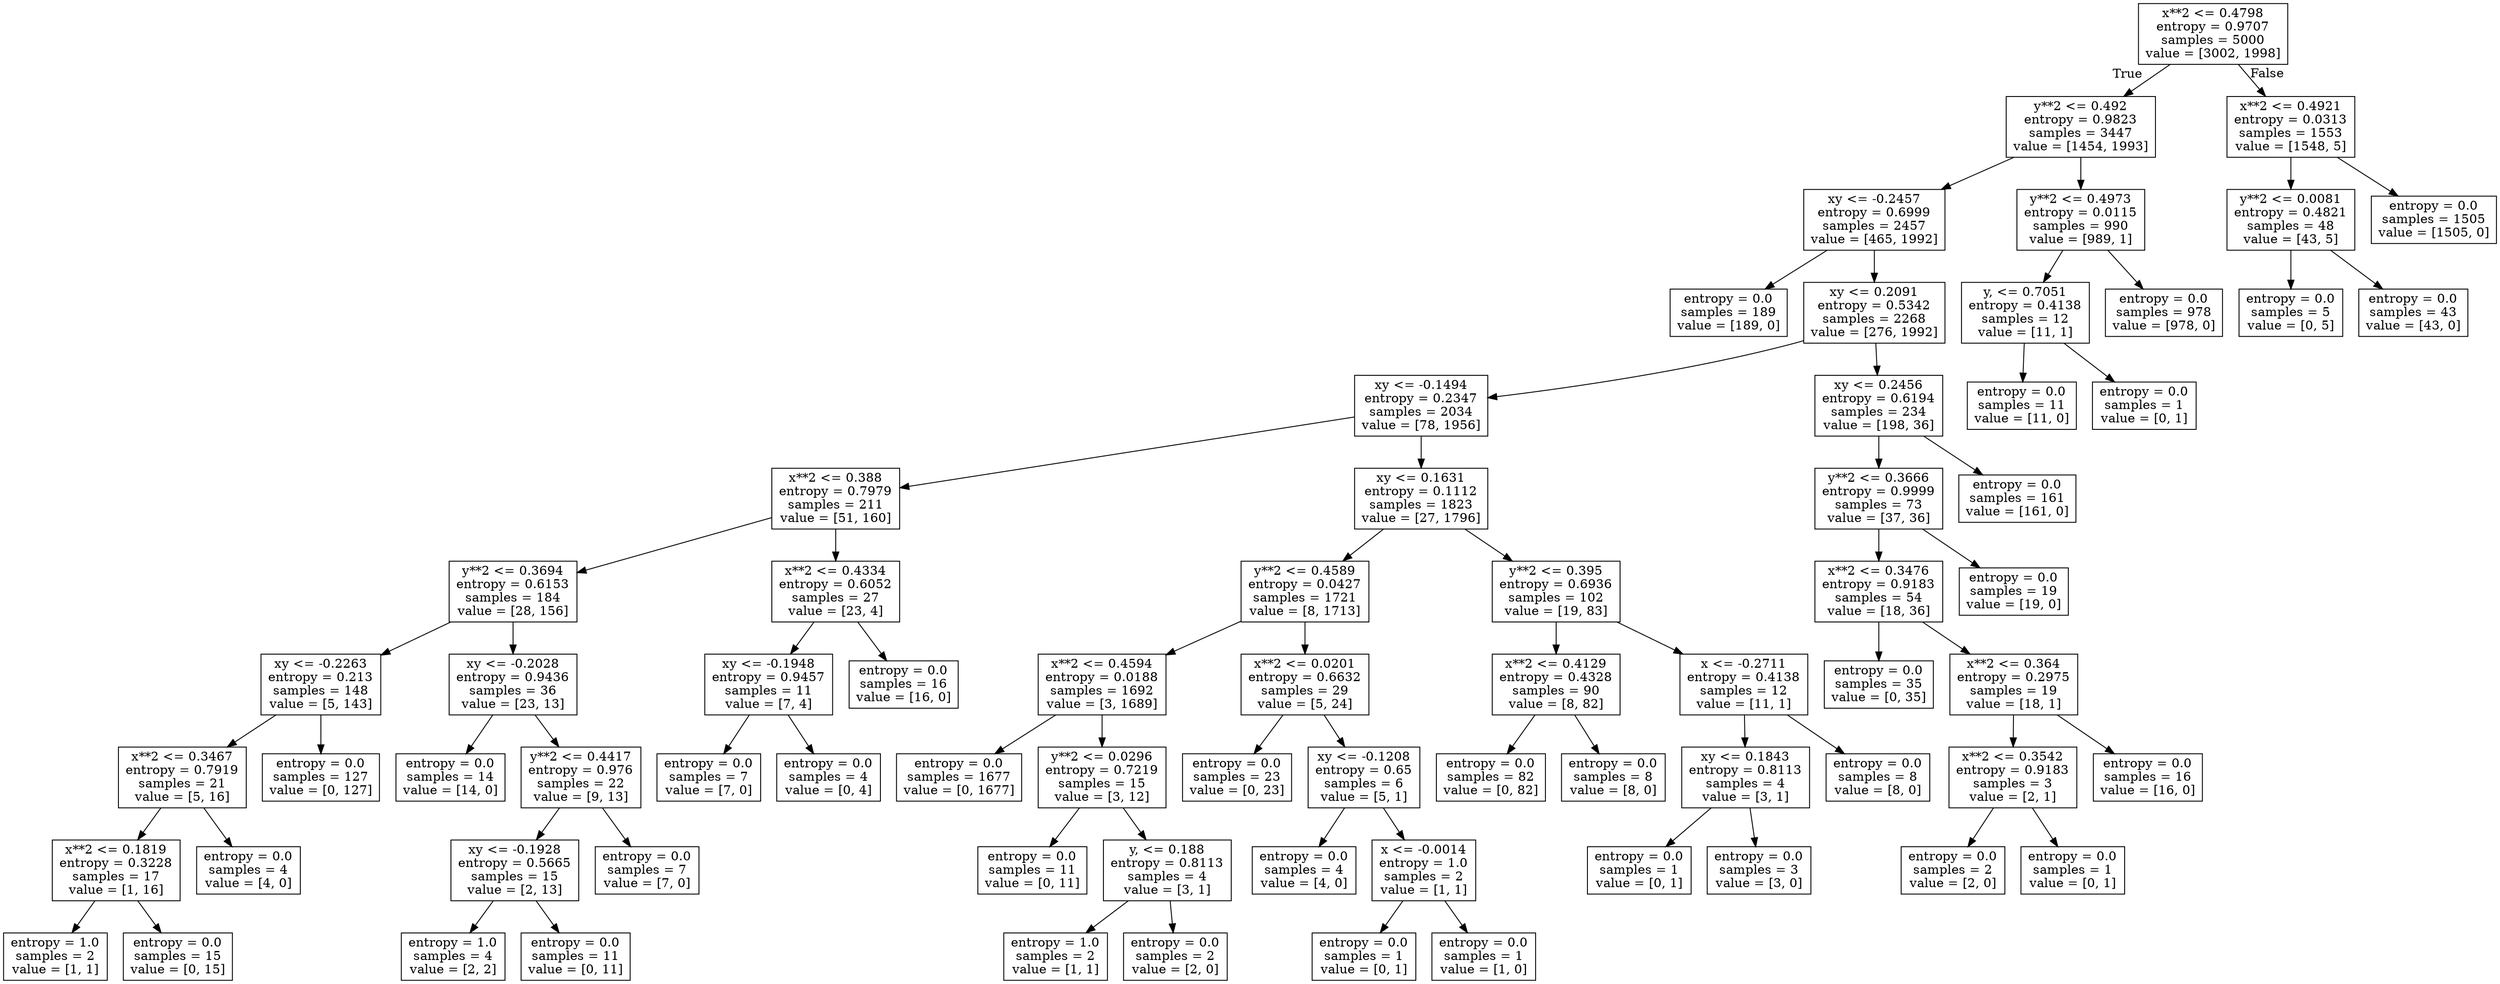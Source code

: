 digraph Tree {
node [shape=box] ;
0 [label="x**2 <= 0.4798\nentropy = 0.9707\nsamples = 5000\nvalue = [3002, 1998]"] ;
1 [label="y**2 <= 0.492\nentropy = 0.9823\nsamples = 3447\nvalue = [1454, 1993]"] ;
0 -> 1 [labeldistance=2.5, labelangle=45, headlabel="True"] ;
2 [label="xy <= -0.2457\nentropy = 0.6999\nsamples = 2457\nvalue = [465, 1992]"] ;
1 -> 2 ;
3 [label="entropy = 0.0\nsamples = 189\nvalue = [189, 0]"] ;
2 -> 3 ;
4 [label="xy <= 0.2091\nentropy = 0.5342\nsamples = 2268\nvalue = [276, 1992]"] ;
2 -> 4 ;
5 [label="xy <= -0.1494\nentropy = 0.2347\nsamples = 2034\nvalue = [78, 1956]"] ;
4 -> 5 ;
6 [label="x**2 <= 0.388\nentropy = 0.7979\nsamples = 211\nvalue = [51, 160]"] ;
5 -> 6 ;
7 [label="y**2 <= 0.3694\nentropy = 0.6153\nsamples = 184\nvalue = [28, 156]"] ;
6 -> 7 ;
8 [label="xy <= -0.2263\nentropy = 0.213\nsamples = 148\nvalue = [5, 143]"] ;
7 -> 8 ;
9 [label="x**2 <= 0.3467\nentropy = 0.7919\nsamples = 21\nvalue = [5, 16]"] ;
8 -> 9 ;
10 [label="x**2 <= 0.1819\nentropy = 0.3228\nsamples = 17\nvalue = [1, 16]"] ;
9 -> 10 ;
11 [label="entropy = 1.0\nsamples = 2\nvalue = [1, 1]"] ;
10 -> 11 ;
12 [label="entropy = 0.0\nsamples = 15\nvalue = [0, 15]"] ;
10 -> 12 ;
13 [label="entropy = 0.0\nsamples = 4\nvalue = [4, 0]"] ;
9 -> 13 ;
14 [label="entropy = 0.0\nsamples = 127\nvalue = [0, 127]"] ;
8 -> 14 ;
15 [label="xy <= -0.2028\nentropy = 0.9436\nsamples = 36\nvalue = [23, 13]"] ;
7 -> 15 ;
16 [label="entropy = 0.0\nsamples = 14\nvalue = [14, 0]"] ;
15 -> 16 ;
17 [label="y**2 <= 0.4417\nentropy = 0.976\nsamples = 22\nvalue = [9, 13]"] ;
15 -> 17 ;
18 [label="xy <= -0.1928\nentropy = 0.5665\nsamples = 15\nvalue = [2, 13]"] ;
17 -> 18 ;
19 [label="entropy = 1.0\nsamples = 4\nvalue = [2, 2]"] ;
18 -> 19 ;
20 [label="entropy = 0.0\nsamples = 11\nvalue = [0, 11]"] ;
18 -> 20 ;
21 [label="entropy = 0.0\nsamples = 7\nvalue = [7, 0]"] ;
17 -> 21 ;
22 [label="x**2 <= 0.4334\nentropy = 0.6052\nsamples = 27\nvalue = [23, 4]"] ;
6 -> 22 ;
23 [label="xy <= -0.1948\nentropy = 0.9457\nsamples = 11\nvalue = [7, 4]"] ;
22 -> 23 ;
24 [label="entropy = 0.0\nsamples = 7\nvalue = [7, 0]"] ;
23 -> 24 ;
25 [label="entropy = 0.0\nsamples = 4\nvalue = [0, 4]"] ;
23 -> 25 ;
26 [label="entropy = 0.0\nsamples = 16\nvalue = [16, 0]"] ;
22 -> 26 ;
27 [label="xy <= 0.1631\nentropy = 0.1112\nsamples = 1823\nvalue = [27, 1796]"] ;
5 -> 27 ;
28 [label="y**2 <= 0.4589\nentropy = 0.0427\nsamples = 1721\nvalue = [8, 1713]"] ;
27 -> 28 ;
29 [label="x**2 <= 0.4594\nentropy = 0.0188\nsamples = 1692\nvalue = [3, 1689]"] ;
28 -> 29 ;
30 [label="entropy = 0.0\nsamples = 1677\nvalue = [0, 1677]"] ;
29 -> 30 ;
31 [label="y**2 <= 0.0296\nentropy = 0.7219\nsamples = 15\nvalue = [3, 12]"] ;
29 -> 31 ;
32 [label="entropy = 0.0\nsamples = 11\nvalue = [0, 11]"] ;
31 -> 32 ;
33 [label="y, <= 0.188\nentropy = 0.8113\nsamples = 4\nvalue = [3, 1]"] ;
31 -> 33 ;
34 [label="entropy = 1.0\nsamples = 2\nvalue = [1, 1]"] ;
33 -> 34 ;
35 [label="entropy = 0.0\nsamples = 2\nvalue = [2, 0]"] ;
33 -> 35 ;
36 [label="x**2 <= 0.0201\nentropy = 0.6632\nsamples = 29\nvalue = [5, 24]"] ;
28 -> 36 ;
37 [label="entropy = 0.0\nsamples = 23\nvalue = [0, 23]"] ;
36 -> 37 ;
38 [label="xy <= -0.1208\nentropy = 0.65\nsamples = 6\nvalue = [5, 1]"] ;
36 -> 38 ;
39 [label="entropy = 0.0\nsamples = 4\nvalue = [4, 0]"] ;
38 -> 39 ;
40 [label="x <= -0.0014\nentropy = 1.0\nsamples = 2\nvalue = [1, 1]"] ;
38 -> 40 ;
41 [label="entropy = 0.0\nsamples = 1\nvalue = [0, 1]"] ;
40 -> 41 ;
42 [label="entropy = 0.0\nsamples = 1\nvalue = [1, 0]"] ;
40 -> 42 ;
43 [label="y**2 <= 0.395\nentropy = 0.6936\nsamples = 102\nvalue = [19, 83]"] ;
27 -> 43 ;
44 [label="x**2 <= 0.4129\nentropy = 0.4328\nsamples = 90\nvalue = [8, 82]"] ;
43 -> 44 ;
45 [label="entropy = 0.0\nsamples = 82\nvalue = [0, 82]"] ;
44 -> 45 ;
46 [label="entropy = 0.0\nsamples = 8\nvalue = [8, 0]"] ;
44 -> 46 ;
47 [label="x <= -0.2711\nentropy = 0.4138\nsamples = 12\nvalue = [11, 1]"] ;
43 -> 47 ;
48 [label="xy <= 0.1843\nentropy = 0.8113\nsamples = 4\nvalue = [3, 1]"] ;
47 -> 48 ;
49 [label="entropy = 0.0\nsamples = 1\nvalue = [0, 1]"] ;
48 -> 49 ;
50 [label="entropy = 0.0\nsamples = 3\nvalue = [3, 0]"] ;
48 -> 50 ;
51 [label="entropy = 0.0\nsamples = 8\nvalue = [8, 0]"] ;
47 -> 51 ;
52 [label="xy <= 0.2456\nentropy = 0.6194\nsamples = 234\nvalue = [198, 36]"] ;
4 -> 52 ;
53 [label="y**2 <= 0.3666\nentropy = 0.9999\nsamples = 73\nvalue = [37, 36]"] ;
52 -> 53 ;
54 [label="x**2 <= 0.3476\nentropy = 0.9183\nsamples = 54\nvalue = [18, 36]"] ;
53 -> 54 ;
55 [label="entropy = 0.0\nsamples = 35\nvalue = [0, 35]"] ;
54 -> 55 ;
56 [label="x**2 <= 0.364\nentropy = 0.2975\nsamples = 19\nvalue = [18, 1]"] ;
54 -> 56 ;
57 [label="x**2 <= 0.3542\nentropy = 0.9183\nsamples = 3\nvalue = [2, 1]"] ;
56 -> 57 ;
58 [label="entropy = 0.0\nsamples = 2\nvalue = [2, 0]"] ;
57 -> 58 ;
59 [label="entropy = 0.0\nsamples = 1\nvalue = [0, 1]"] ;
57 -> 59 ;
60 [label="entropy = 0.0\nsamples = 16\nvalue = [16, 0]"] ;
56 -> 60 ;
61 [label="entropy = 0.0\nsamples = 19\nvalue = [19, 0]"] ;
53 -> 61 ;
62 [label="entropy = 0.0\nsamples = 161\nvalue = [161, 0]"] ;
52 -> 62 ;
63 [label="y**2 <= 0.4973\nentropy = 0.0115\nsamples = 990\nvalue = [989, 1]"] ;
1 -> 63 ;
64 [label="y, <= 0.7051\nentropy = 0.4138\nsamples = 12\nvalue = [11, 1]"] ;
63 -> 64 ;
65 [label="entropy = 0.0\nsamples = 11\nvalue = [11, 0]"] ;
64 -> 65 ;
66 [label="entropy = 0.0\nsamples = 1\nvalue = [0, 1]"] ;
64 -> 66 ;
67 [label="entropy = 0.0\nsamples = 978\nvalue = [978, 0]"] ;
63 -> 67 ;
68 [label="x**2 <= 0.4921\nentropy = 0.0313\nsamples = 1553\nvalue = [1548, 5]"] ;
0 -> 68 [labeldistance=2.5, labelangle=-45, headlabel="False"] ;
69 [label="y**2 <= 0.0081\nentropy = 0.4821\nsamples = 48\nvalue = [43, 5]"] ;
68 -> 69 ;
70 [label="entropy = 0.0\nsamples = 5\nvalue = [0, 5]"] ;
69 -> 70 ;
71 [label="entropy = 0.0\nsamples = 43\nvalue = [43, 0]"] ;
69 -> 71 ;
72 [label="entropy = 0.0\nsamples = 1505\nvalue = [1505, 0]"] ;
68 -> 72 ;
}